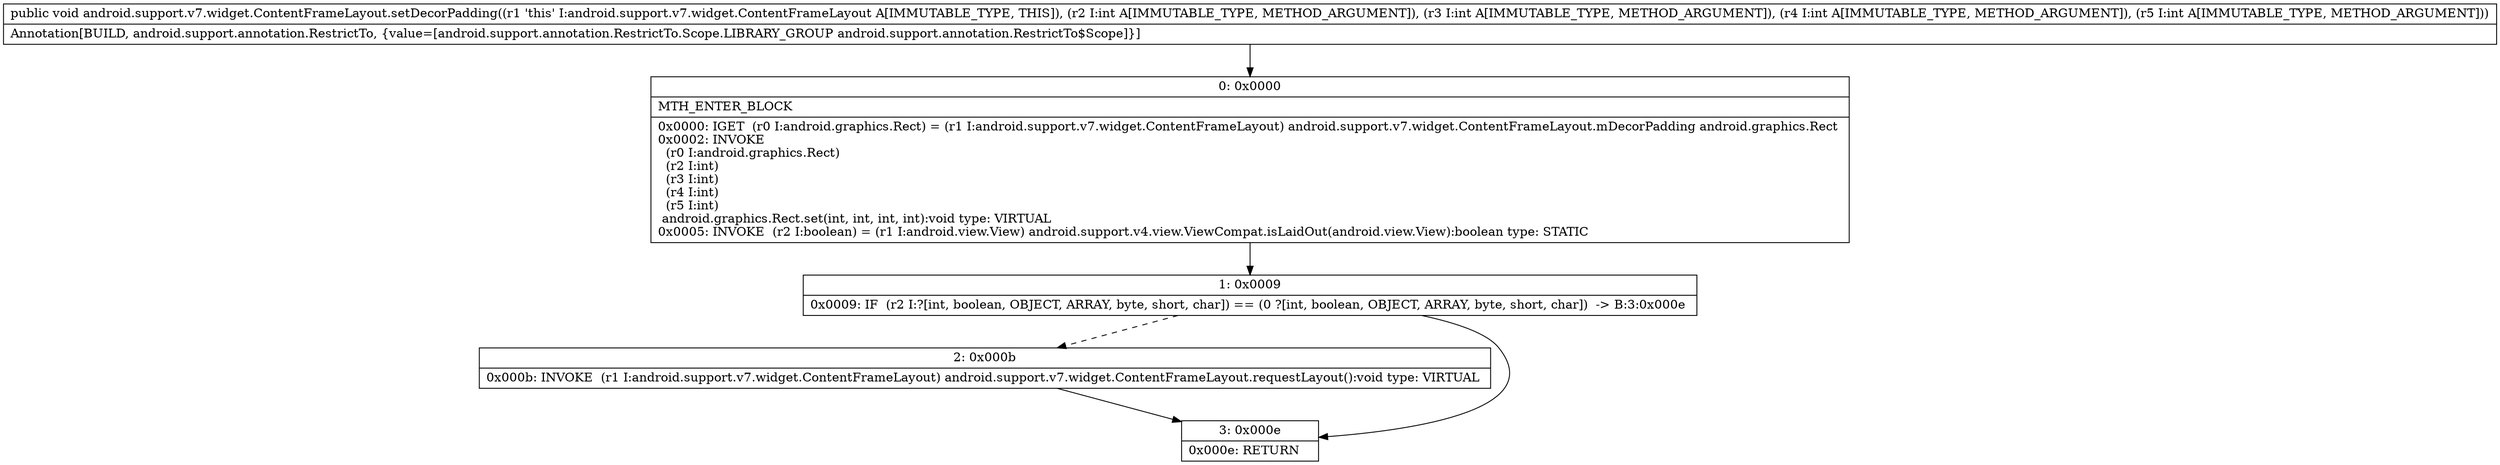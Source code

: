 digraph "CFG forandroid.support.v7.widget.ContentFrameLayout.setDecorPadding(IIII)V" {
Node_0 [shape=record,label="{0\:\ 0x0000|MTH_ENTER_BLOCK\l|0x0000: IGET  (r0 I:android.graphics.Rect) = (r1 I:android.support.v7.widget.ContentFrameLayout) android.support.v7.widget.ContentFrameLayout.mDecorPadding android.graphics.Rect \l0x0002: INVOKE  \l  (r0 I:android.graphics.Rect)\l  (r2 I:int)\l  (r3 I:int)\l  (r4 I:int)\l  (r5 I:int)\l android.graphics.Rect.set(int, int, int, int):void type: VIRTUAL \l0x0005: INVOKE  (r2 I:boolean) = (r1 I:android.view.View) android.support.v4.view.ViewCompat.isLaidOut(android.view.View):boolean type: STATIC \l}"];
Node_1 [shape=record,label="{1\:\ 0x0009|0x0009: IF  (r2 I:?[int, boolean, OBJECT, ARRAY, byte, short, char]) == (0 ?[int, boolean, OBJECT, ARRAY, byte, short, char])  \-\> B:3:0x000e \l}"];
Node_2 [shape=record,label="{2\:\ 0x000b|0x000b: INVOKE  (r1 I:android.support.v7.widget.ContentFrameLayout) android.support.v7.widget.ContentFrameLayout.requestLayout():void type: VIRTUAL \l}"];
Node_3 [shape=record,label="{3\:\ 0x000e|0x000e: RETURN   \l}"];
MethodNode[shape=record,label="{public void android.support.v7.widget.ContentFrameLayout.setDecorPadding((r1 'this' I:android.support.v7.widget.ContentFrameLayout A[IMMUTABLE_TYPE, THIS]), (r2 I:int A[IMMUTABLE_TYPE, METHOD_ARGUMENT]), (r3 I:int A[IMMUTABLE_TYPE, METHOD_ARGUMENT]), (r4 I:int A[IMMUTABLE_TYPE, METHOD_ARGUMENT]), (r5 I:int A[IMMUTABLE_TYPE, METHOD_ARGUMENT]))  | Annotation[BUILD, android.support.annotation.RestrictTo, \{value=[android.support.annotation.RestrictTo.Scope.LIBRARY_GROUP android.support.annotation.RestrictTo$Scope]\}]\l}"];
MethodNode -> Node_0;
Node_0 -> Node_1;
Node_1 -> Node_2[style=dashed];
Node_1 -> Node_3;
Node_2 -> Node_3;
}

